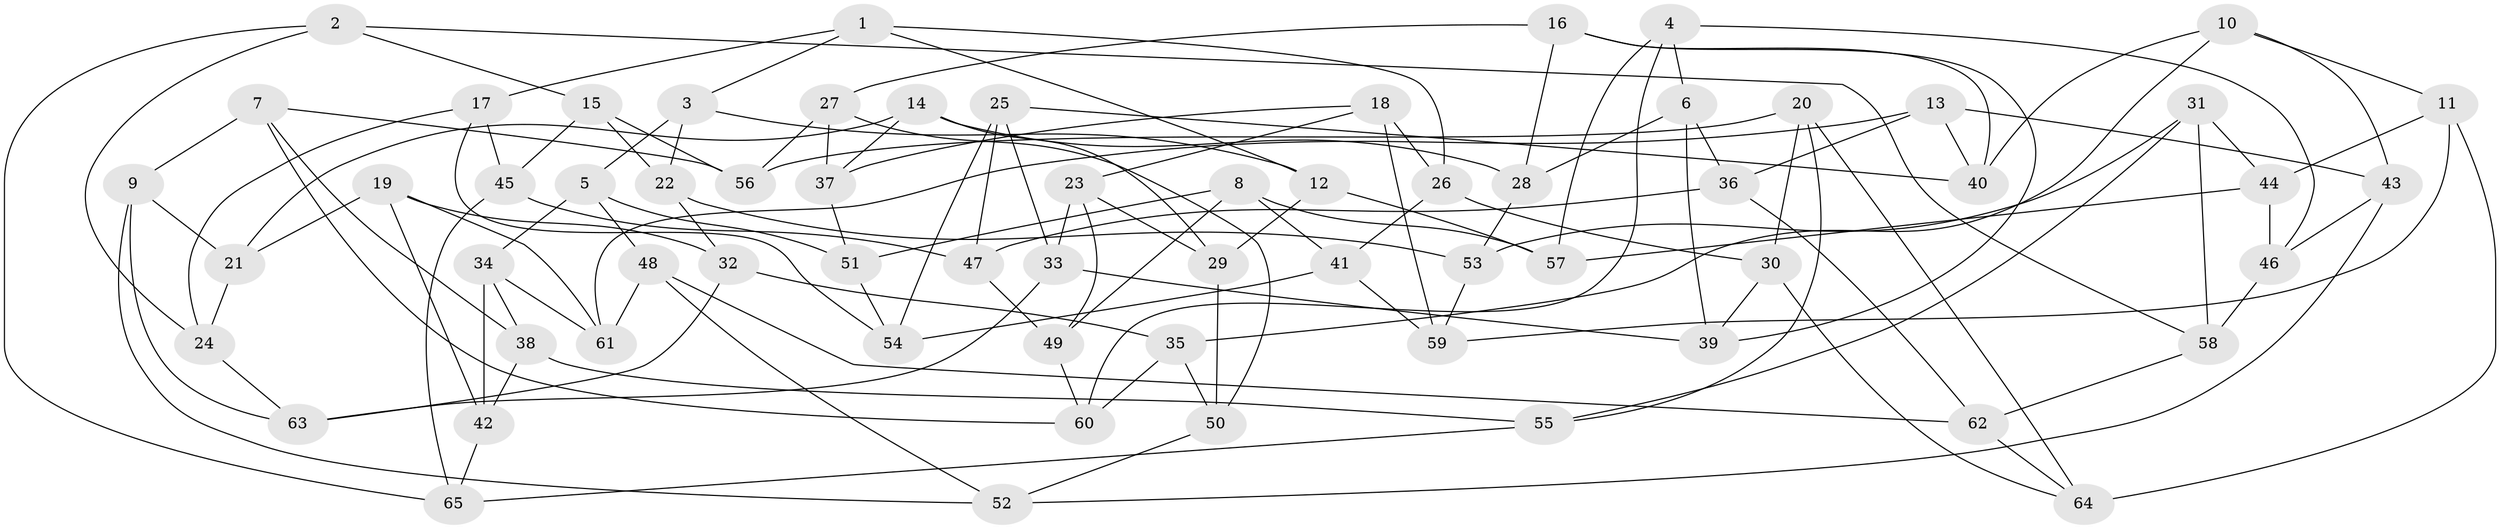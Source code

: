 // Generated by graph-tools (version 1.1) at 2025/50/03/09/25 03:50:56]
// undirected, 65 vertices, 130 edges
graph export_dot {
graph [start="1"]
  node [color=gray90,style=filled];
  1;
  2;
  3;
  4;
  5;
  6;
  7;
  8;
  9;
  10;
  11;
  12;
  13;
  14;
  15;
  16;
  17;
  18;
  19;
  20;
  21;
  22;
  23;
  24;
  25;
  26;
  27;
  28;
  29;
  30;
  31;
  32;
  33;
  34;
  35;
  36;
  37;
  38;
  39;
  40;
  41;
  42;
  43;
  44;
  45;
  46;
  47;
  48;
  49;
  50;
  51;
  52;
  53;
  54;
  55;
  56;
  57;
  58;
  59;
  60;
  61;
  62;
  63;
  64;
  65;
  1 -- 3;
  1 -- 26;
  1 -- 17;
  1 -- 12;
  2 -- 65;
  2 -- 24;
  2 -- 58;
  2 -- 15;
  3 -- 22;
  3 -- 5;
  3 -- 12;
  4 -- 6;
  4 -- 57;
  4 -- 46;
  4 -- 60;
  5 -- 34;
  5 -- 48;
  5 -- 51;
  6 -- 28;
  6 -- 36;
  6 -- 39;
  7 -- 9;
  7 -- 38;
  7 -- 60;
  7 -- 56;
  8 -- 41;
  8 -- 51;
  8 -- 57;
  8 -- 49;
  9 -- 52;
  9 -- 63;
  9 -- 21;
  10 -- 40;
  10 -- 43;
  10 -- 35;
  10 -- 11;
  11 -- 44;
  11 -- 59;
  11 -- 64;
  12 -- 29;
  12 -- 57;
  13 -- 61;
  13 -- 40;
  13 -- 43;
  13 -- 36;
  14 -- 28;
  14 -- 37;
  14 -- 21;
  14 -- 29;
  15 -- 45;
  15 -- 22;
  15 -- 56;
  16 -- 40;
  16 -- 27;
  16 -- 39;
  16 -- 28;
  17 -- 45;
  17 -- 54;
  17 -- 24;
  18 -- 23;
  18 -- 37;
  18 -- 59;
  18 -- 26;
  19 -- 42;
  19 -- 61;
  19 -- 32;
  19 -- 21;
  20 -- 56;
  20 -- 30;
  20 -- 64;
  20 -- 55;
  21 -- 24;
  22 -- 53;
  22 -- 32;
  23 -- 33;
  23 -- 29;
  23 -- 49;
  24 -- 63;
  25 -- 47;
  25 -- 40;
  25 -- 54;
  25 -- 33;
  26 -- 41;
  26 -- 30;
  27 -- 56;
  27 -- 37;
  27 -- 50;
  28 -- 53;
  29 -- 50;
  30 -- 39;
  30 -- 64;
  31 -- 58;
  31 -- 53;
  31 -- 44;
  31 -- 55;
  32 -- 63;
  32 -- 35;
  33 -- 63;
  33 -- 39;
  34 -- 61;
  34 -- 38;
  34 -- 42;
  35 -- 50;
  35 -- 60;
  36 -- 47;
  36 -- 62;
  37 -- 51;
  38 -- 42;
  38 -- 55;
  41 -- 59;
  41 -- 54;
  42 -- 65;
  43 -- 52;
  43 -- 46;
  44 -- 57;
  44 -- 46;
  45 -- 47;
  45 -- 65;
  46 -- 58;
  47 -- 49;
  48 -- 52;
  48 -- 62;
  48 -- 61;
  49 -- 60;
  50 -- 52;
  51 -- 54;
  53 -- 59;
  55 -- 65;
  58 -- 62;
  62 -- 64;
}
